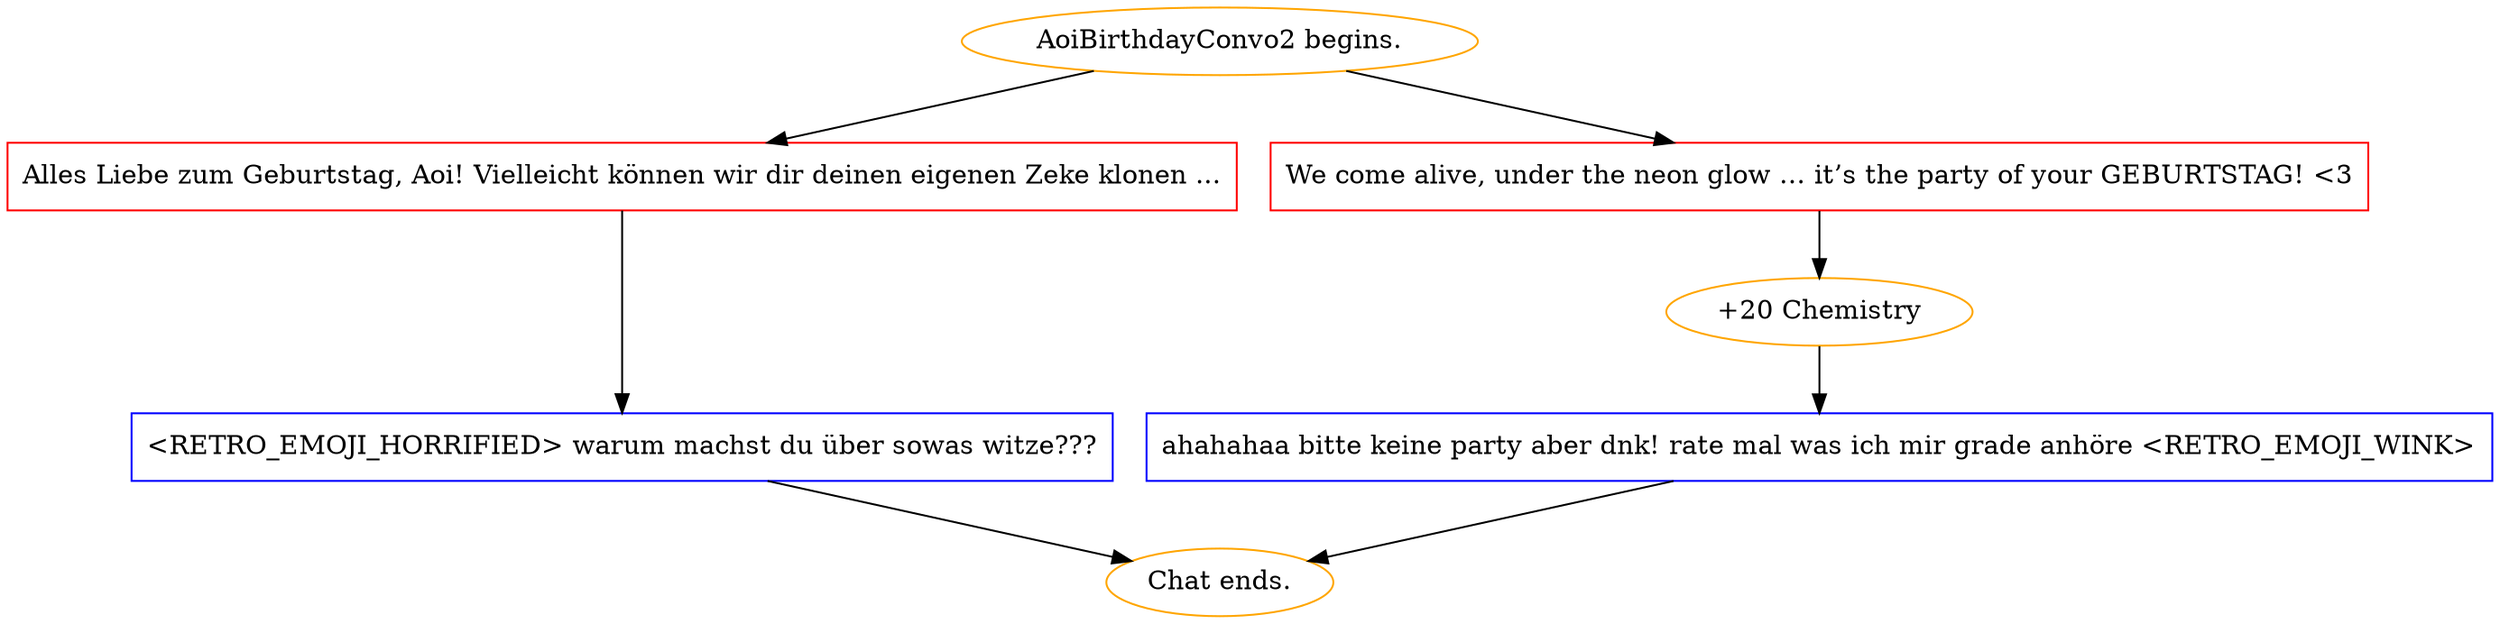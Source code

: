 digraph {
	"AoiBirthdayConvo2 begins." [color=orange];
		"AoiBirthdayConvo2 begins." -> j1300376889;
		"AoiBirthdayConvo2 begins." -> j4104381864;
	j1300376889 [label="Alles Liebe zum Geburtstag, Aoi! Vielleicht können wir dir deinen eigenen Zeke klonen ...",shape=box,color=red];
		j1300376889 -> j2865980707;
	j4104381864 [label="We come alive, under the neon glow … it’s the party of your GEBURTSTAG! <3",shape=box,color=red];
		j4104381864 -> j267535651;
	j2865980707 [label="<RETRO_EMOJI_HORRIFIED> warum machst du über sowas witze???",shape=box,color=blue];
		j2865980707 -> "Chat ends.";
	j267535651 [label="+20 Chemistry",color=orange];
		j267535651 -> j152327961;
	"Chat ends." [color=orange];
	j152327961 [label="ahahahaa bitte keine party aber dnk! rate mal was ich mir grade anhöre <RETRO_EMOJI_WINK>",shape=box,color=blue];
		j152327961 -> "Chat ends.";
}